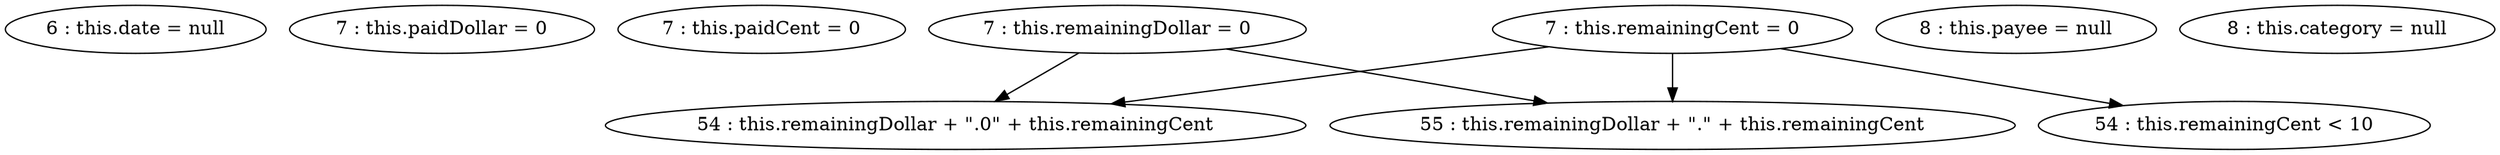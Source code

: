 digraph G {
"6 : this.date = null"
"7 : this.paidDollar = 0"
"7 : this.paidCent = 0"
"7 : this.remainingDollar = 0"
"7 : this.remainingDollar = 0" -> "55 : this.remainingDollar + \".\" + this.remainingCent"
"7 : this.remainingDollar = 0" -> "54 : this.remainingDollar + \".0\" + this.remainingCent"
"7 : this.remainingCent = 0"
"7 : this.remainingCent = 0" -> "55 : this.remainingDollar + \".\" + this.remainingCent"
"7 : this.remainingCent = 0" -> "54 : this.remainingDollar + \".0\" + this.remainingCent"
"7 : this.remainingCent = 0" -> "54 : this.remainingCent < 10"
"8 : this.payee = null"
"8 : this.category = null"
"54 : this.remainingCent < 10"
"54 : this.remainingDollar + \".0\" + this.remainingCent"
"55 : this.remainingDollar + \".\" + this.remainingCent"
}